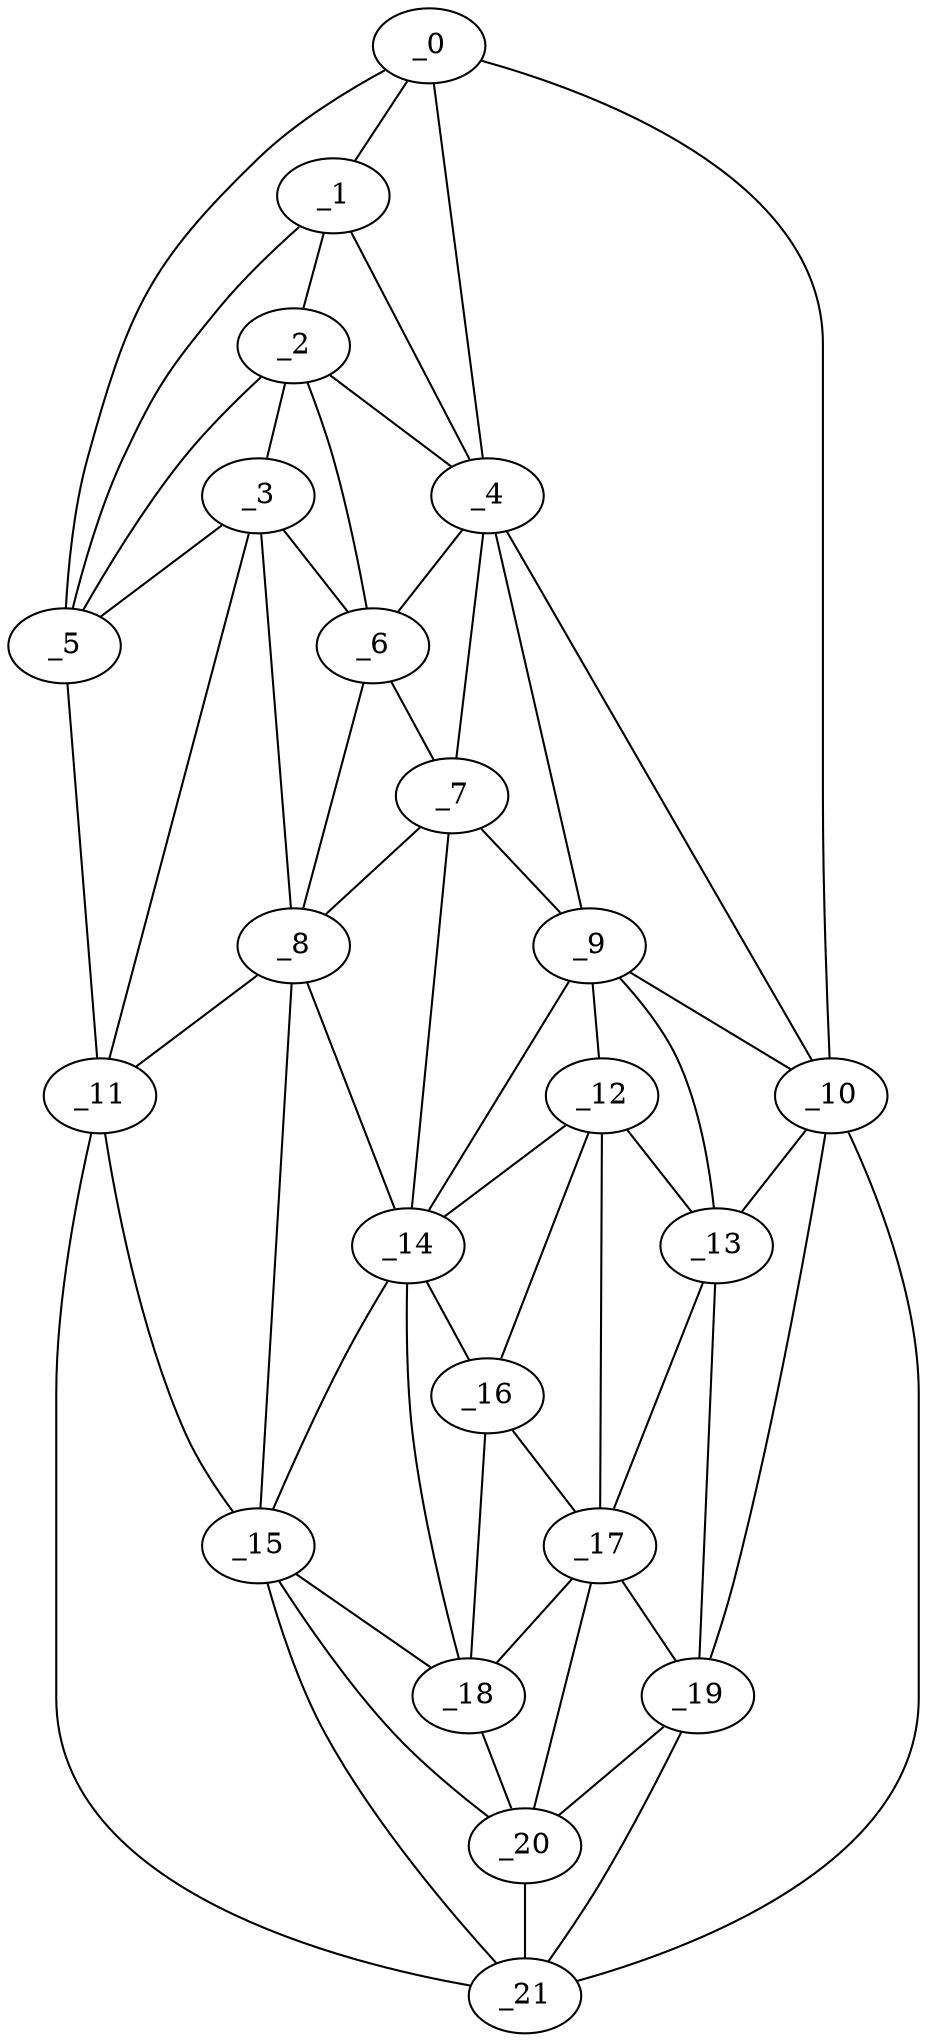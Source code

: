 graph "obj100__240.gxl" {
	_0	 [x=7,
		y=23];
	_1	 [x=32,
		y=23];
	_0 -- _1	 [valence=2];
	_4	 [x=53,
		y=67];
	_0 -- _4	 [valence=1];
	_5	 [x=54,
		y=14];
	_0 -- _5	 [valence=1];
	_10	 [x=82,
		y=114];
	_0 -- _10	 [valence=1];
	_2	 [x=35,
		y=24];
	_1 -- _2	 [valence=2];
	_1 -- _4	 [valence=1];
	_1 -- _5	 [valence=1];
	_3	 [x=53,
		y=30];
	_2 -- _3	 [valence=2];
	_2 -- _4	 [valence=2];
	_2 -- _5	 [valence=2];
	_6	 [x=57,
		y=61];
	_2 -- _6	 [valence=1];
	_3 -- _5	 [valence=1];
	_3 -- _6	 [valence=2];
	_8	 [x=65,
		y=48];
	_3 -- _8	 [valence=2];
	_11	 [x=83,
		y=31];
	_3 -- _11	 [valence=2];
	_4 -- _6	 [valence=1];
	_7	 [x=59,
		y=67];
	_4 -- _7	 [valence=2];
	_9	 [x=78,
		y=85];
	_4 -- _9	 [valence=2];
	_4 -- _10	 [valence=2];
	_5 -- _11	 [valence=1];
	_6 -- _7	 [valence=2];
	_6 -- _8	 [valence=1];
	_7 -- _8	 [valence=1];
	_7 -- _9	 [valence=2];
	_14	 [x=90,
		y=62];
	_7 -- _14	 [valence=2];
	_8 -- _11	 [valence=2];
	_8 -- _14	 [valence=2];
	_15	 [x=93,
		y=51];
	_8 -- _15	 [valence=2];
	_9 -- _10	 [valence=1];
	_12	 [x=85,
		y=87];
	_9 -- _12	 [valence=2];
	_13	 [x=88,
		y=100];
	_9 -- _13	 [valence=2];
	_9 -- _14	 [valence=1];
	_10 -- _13	 [valence=2];
	_19	 [x=109,
		y=104];
	_10 -- _19	 [valence=2];
	_21	 [x=127,
		y=100];
	_10 -- _21	 [valence=1];
	_11 -- _15	 [valence=2];
	_11 -- _21	 [valence=1];
	_12 -- _13	 [valence=2];
	_12 -- _14	 [valence=1];
	_16	 [x=96,
		y=81];
	_12 -- _16	 [valence=2];
	_17	 [x=102,
		y=98];
	_12 -- _17	 [valence=2];
	_13 -- _17	 [valence=1];
	_13 -- _19	 [valence=2];
	_14 -- _15	 [valence=2];
	_14 -- _16	 [valence=1];
	_18	 [x=109,
		y=78];
	_14 -- _18	 [valence=2];
	_15 -- _18	 [valence=1];
	_20	 [x=119,
		y=91];
	_15 -- _20	 [valence=2];
	_15 -- _21	 [valence=1];
	_16 -- _17	 [valence=1];
	_16 -- _18	 [valence=2];
	_17 -- _18	 [valence=1];
	_17 -- _19	 [valence=1];
	_17 -- _20	 [valence=2];
	_18 -- _20	 [valence=1];
	_19 -- _20	 [valence=2];
	_19 -- _21	 [valence=2];
	_20 -- _21	 [valence=2];
}
